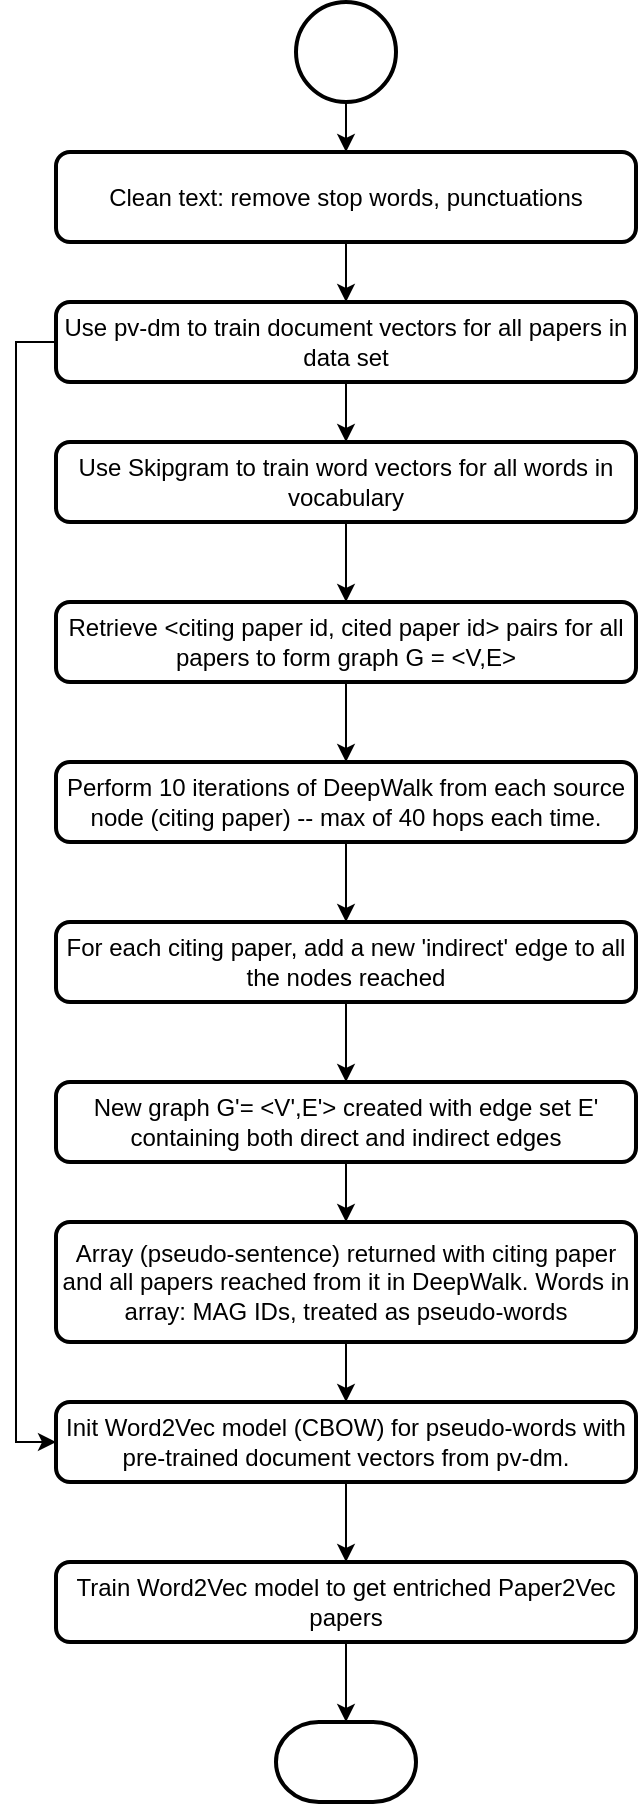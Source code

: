 <mxfile version="10.7.7" type="device"><diagram id="elN-WCDbf6PjaM-ucbUY" name="Page-1"><mxGraphModel dx="840" dy="512" grid="1" gridSize="10" guides="1" tooltips="1" connect="1" arrows="1" fold="1" page="1" pageScale="1" pageWidth="827" pageHeight="1169" math="0" shadow="0"><root><mxCell id="0"/><mxCell id="1" parent="0"/><mxCell id="bIbovUxzOAlEUkke04Oe-6" style="edgeStyle=orthogonalEdgeStyle;rounded=0;orthogonalLoop=1;jettySize=auto;html=1;exitX=0.5;exitY=1;exitDx=0;exitDy=0;exitPerimeter=0;entryX=0.5;entryY=0;entryDx=0;entryDy=0;" edge="1" parent="1" source="bIbovUxzOAlEUkke04Oe-1" target="bIbovUxzOAlEUkke04Oe-5"><mxGeometry relative="1" as="geometry"/></mxCell><mxCell id="bIbovUxzOAlEUkke04Oe-1" value="" style="strokeWidth=2;html=1;shape=mxgraph.flowchart.start_2;whiteSpace=wrap;" vertex="1" parent="1"><mxGeometry x="380" y="20" width="50" height="50" as="geometry"/></mxCell><mxCell id="bIbovUxzOAlEUkke04Oe-8" style="edgeStyle=orthogonalEdgeStyle;rounded=0;orthogonalLoop=1;jettySize=auto;html=1;exitX=0.5;exitY=1;exitDx=0;exitDy=0;entryX=0.5;entryY=0;entryDx=0;entryDy=0;" edge="1" parent="1" source="bIbovUxzOAlEUkke04Oe-2" target="bIbovUxzOAlEUkke04Oe-4"><mxGeometry relative="1" as="geometry"/></mxCell><mxCell id="bIbovUxzOAlEUkke04Oe-20" style="edgeStyle=orthogonalEdgeStyle;rounded=0;orthogonalLoop=1;jettySize=auto;html=1;exitX=0;exitY=0.5;exitDx=0;exitDy=0;entryX=0;entryY=0.5;entryDx=0;entryDy=0;" edge="1" parent="1" source="bIbovUxzOAlEUkke04Oe-2" target="bIbovUxzOAlEUkke04Oe-22"><mxGeometry relative="1" as="geometry"/></mxCell><mxCell id="bIbovUxzOAlEUkke04Oe-2" value="Use pv-dm to train document vectors for all papers in data set&lt;br&gt;" style="rounded=1;whiteSpace=wrap;html=1;absoluteArcSize=1;arcSize=14;strokeWidth=2;" vertex="1" parent="1"><mxGeometry x="260" y="170" width="290" height="40" as="geometry"/></mxCell><mxCell id="bIbovUxzOAlEUkke04Oe-3" value="" style="strokeWidth=2;html=1;shape=mxgraph.flowchart.terminator;whiteSpace=wrap;" vertex="1" parent="1"><mxGeometry x="370" y="880" width="70" height="40" as="geometry"/></mxCell><mxCell id="bIbovUxzOAlEUkke04Oe-11" style="edgeStyle=orthogonalEdgeStyle;rounded=0;orthogonalLoop=1;jettySize=auto;html=1;exitX=0.5;exitY=1;exitDx=0;exitDy=0;entryX=0.5;entryY=0;entryDx=0;entryDy=0;" edge="1" parent="1" source="bIbovUxzOAlEUkke04Oe-4" target="bIbovUxzOAlEUkke04Oe-9"><mxGeometry relative="1" as="geometry"/></mxCell><mxCell id="bIbovUxzOAlEUkke04Oe-4" value="Use Skipgram to train word vectors for all words in vocabulary&lt;br&gt;" style="rounded=1;whiteSpace=wrap;html=1;absoluteArcSize=1;arcSize=14;strokeWidth=2;" vertex="1" parent="1"><mxGeometry x="260" y="240" width="290" height="40" as="geometry"/></mxCell><mxCell id="bIbovUxzOAlEUkke04Oe-7" style="edgeStyle=orthogonalEdgeStyle;rounded=0;orthogonalLoop=1;jettySize=auto;html=1;exitX=0.5;exitY=1;exitDx=0;exitDy=0;entryX=0.5;entryY=0;entryDx=0;entryDy=0;" edge="1" parent="1" source="bIbovUxzOAlEUkke04Oe-5" target="bIbovUxzOAlEUkke04Oe-2"><mxGeometry relative="1" as="geometry"/></mxCell><mxCell id="bIbovUxzOAlEUkke04Oe-5" value="Clean text: remove stop words, punctuations&lt;br&gt;" style="rounded=1;whiteSpace=wrap;html=1;absoluteArcSize=1;arcSize=14;strokeWidth=2;" vertex="1" parent="1"><mxGeometry x="260" y="95" width="290" height="45" as="geometry"/></mxCell><mxCell id="bIbovUxzOAlEUkke04Oe-12" value="" style="edgeStyle=orthogonalEdgeStyle;rounded=0;orthogonalLoop=1;jettySize=auto;html=1;" edge="1" parent="1" source="bIbovUxzOAlEUkke04Oe-9" target="bIbovUxzOAlEUkke04Oe-10"><mxGeometry relative="1" as="geometry"/></mxCell><mxCell id="bIbovUxzOAlEUkke04Oe-9" value="Retrieve &amp;lt;citing paper id, cited paper id&amp;gt; pairs for all papers to form graph G = &amp;lt;V,E&amp;gt;&lt;br&gt;" style="rounded=1;whiteSpace=wrap;html=1;absoluteArcSize=1;arcSize=14;strokeWidth=2;" vertex="1" parent="1"><mxGeometry x="260" y="320" width="290" height="40" as="geometry"/></mxCell><mxCell id="bIbovUxzOAlEUkke04Oe-15" value="" style="edgeStyle=orthogonalEdgeStyle;rounded=0;orthogonalLoop=1;jettySize=auto;html=1;" edge="1" parent="1" source="bIbovUxzOAlEUkke04Oe-10" target="bIbovUxzOAlEUkke04Oe-14"><mxGeometry relative="1" as="geometry"/></mxCell><mxCell id="bIbovUxzOAlEUkke04Oe-10" value="Perform 10 iterations of DeepWalk from each source node (citing paper) -- max of 40 hops each time.&lt;br&gt;" style="rounded=1;whiteSpace=wrap;html=1;absoluteArcSize=1;arcSize=14;strokeWidth=2;" vertex="1" parent="1"><mxGeometry x="260" y="400" width="290" height="40" as="geometry"/></mxCell><mxCell id="bIbovUxzOAlEUkke04Oe-17" value="" style="edgeStyle=orthogonalEdgeStyle;rounded=0;orthogonalLoop=1;jettySize=auto;html=1;" edge="1" parent="1" source="bIbovUxzOAlEUkke04Oe-14" target="bIbovUxzOAlEUkke04Oe-16"><mxGeometry relative="1" as="geometry"/></mxCell><mxCell id="bIbovUxzOAlEUkke04Oe-14" value="For each citing paper, add a new 'indirect' edge to all the nodes reached&lt;br&gt;" style="rounded=1;whiteSpace=wrap;html=1;absoluteArcSize=1;arcSize=14;strokeWidth=2;" vertex="1" parent="1"><mxGeometry x="260" y="480" width="290" height="40" as="geometry"/></mxCell><mxCell id="bIbovUxzOAlEUkke04Oe-31" value="" style="edgeStyle=orthogonalEdgeStyle;rounded=0;orthogonalLoop=1;jettySize=auto;html=1;" edge="1" parent="1" source="bIbovUxzOAlEUkke04Oe-16" target="bIbovUxzOAlEUkke04Oe-18"><mxGeometry relative="1" as="geometry"/></mxCell><mxCell id="bIbovUxzOAlEUkke04Oe-16" value="New graph G'= &amp;lt;V',E'&amp;gt; created with edge set E' containing both direct and indirect edges&lt;br&gt;" style="rounded=1;whiteSpace=wrap;html=1;absoluteArcSize=1;arcSize=14;strokeWidth=2;" vertex="1" parent="1"><mxGeometry x="260" y="560" width="290" height="40" as="geometry"/></mxCell><mxCell id="bIbovUxzOAlEUkke04Oe-25" style="edgeStyle=orthogonalEdgeStyle;rounded=0;orthogonalLoop=1;jettySize=auto;html=1;exitX=0.5;exitY=1;exitDx=0;exitDy=0;entryX=0.5;entryY=0;entryDx=0;entryDy=0;" edge="1" parent="1" source="bIbovUxzOAlEUkke04Oe-18" target="bIbovUxzOAlEUkke04Oe-22"><mxGeometry relative="1" as="geometry"/></mxCell><mxCell id="bIbovUxzOAlEUkke04Oe-18" value="Array (pseudo-sentence) returned with citing paper and all papers reached from it in DeepWalk. Words in array: MAG IDs, treated as pseudo-words" style="rounded=1;whiteSpace=wrap;html=1;absoluteArcSize=1;arcSize=14;strokeWidth=2;" vertex="1" parent="1"><mxGeometry x="260" y="630" width="290" height="60" as="geometry"/></mxCell><mxCell id="bIbovUxzOAlEUkke04Oe-29" value="" style="edgeStyle=orthogonalEdgeStyle;rounded=0;orthogonalLoop=1;jettySize=auto;html=1;" edge="1" parent="1" source="bIbovUxzOAlEUkke04Oe-22" target="bIbovUxzOAlEUkke04Oe-28"><mxGeometry relative="1" as="geometry"/></mxCell><mxCell id="bIbovUxzOAlEUkke04Oe-22" value="&lt;span&gt;Init Word2Vec model (CBOW) for pseudo-words with pre-trained document vectors from pv-dm.&lt;/span&gt;" style="rounded=1;whiteSpace=wrap;html=1;absoluteArcSize=1;arcSize=14;strokeWidth=2;" vertex="1" parent="1"><mxGeometry x="260" y="720" width="290" height="40" as="geometry"/></mxCell><mxCell id="bIbovUxzOAlEUkke04Oe-30" value="" style="edgeStyle=orthogonalEdgeStyle;rounded=0;orthogonalLoop=1;jettySize=auto;html=1;" edge="1" parent="1" source="bIbovUxzOAlEUkke04Oe-28" target="bIbovUxzOAlEUkke04Oe-3"><mxGeometry relative="1" as="geometry"/></mxCell><mxCell id="bIbovUxzOAlEUkke04Oe-28" value="&lt;span&gt;Train Word2Vec model to get entriched Paper2Vec papers&lt;/span&gt;" style="rounded=1;whiteSpace=wrap;html=1;absoluteArcSize=1;arcSize=14;strokeWidth=2;" vertex="1" parent="1"><mxGeometry x="260" y="800" width="290" height="40" as="geometry"/></mxCell></root></mxGraphModel></diagram></mxfile>